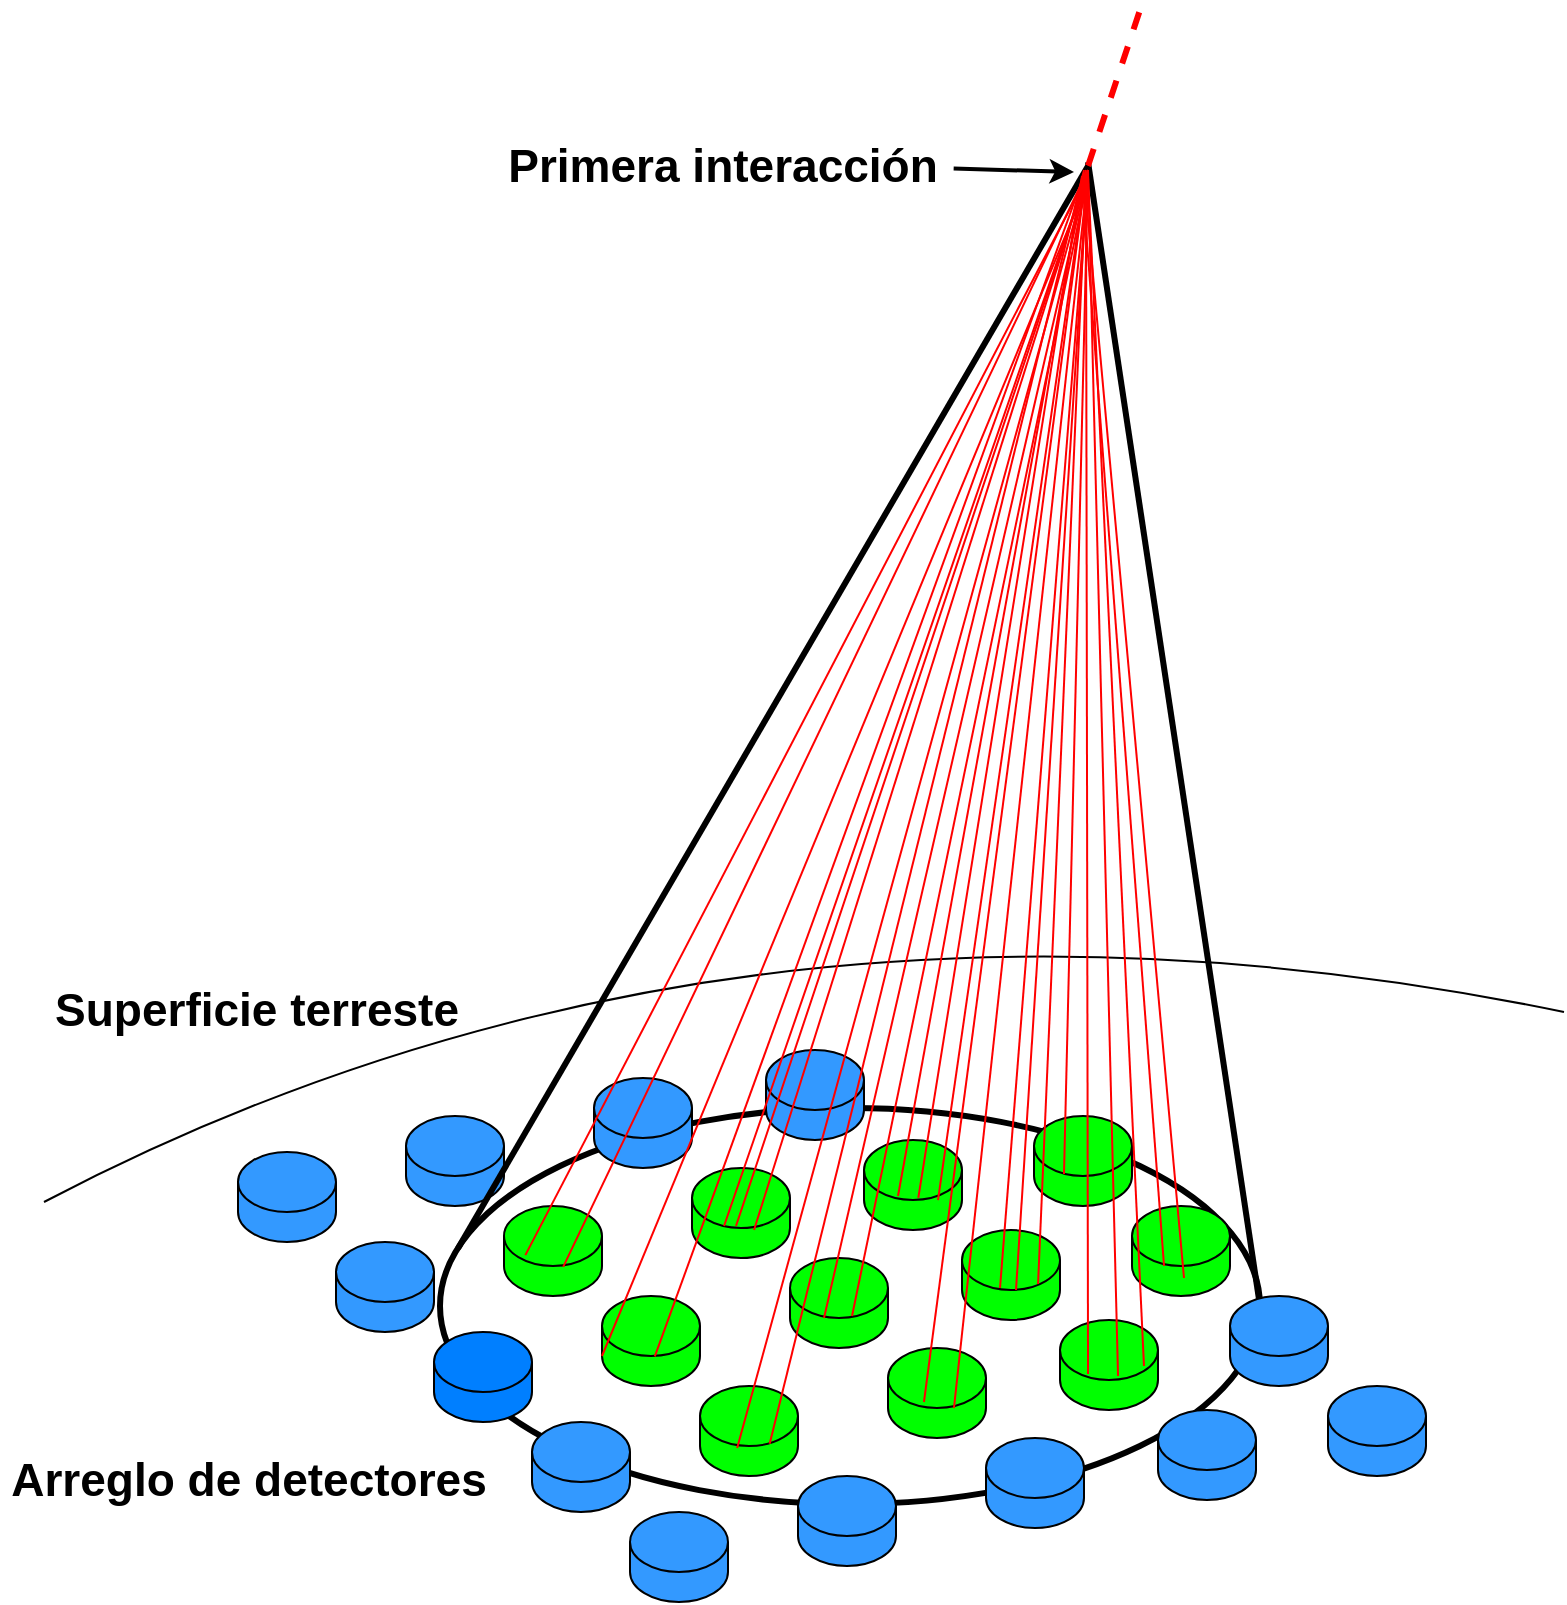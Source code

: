 <mxfile version="18.0.1" type="device"><diagram id="agxhiGpI_wM3sI-1FoZl" name="Page-1"><mxGraphModel dx="1102" dy="865" grid="0" gridSize="10" guides="1" tooltips="1" connect="1" arrows="1" fold="1" page="1" pageScale="1" pageWidth="850" pageHeight="1100" math="0" shadow="0"><root><mxCell id="0"/><mxCell id="1" parent="0"/><mxCell id="K_BaCSeDe7rnU-PISZsl-84" value="" style="endArrow=none;html=1;startSize=6;strokeColor=default;strokeWidth=1;curved=1;" parent="1" edge="1"><mxGeometry width="50" height="50" relative="1" as="geometry"><mxPoint x="80" y="666" as="sourcePoint"/><mxPoint x="840" y="571" as="targetPoint"/><Array as="points"><mxPoint x="425" y="485"/></Array></mxGeometry></mxCell><mxCell id="K_BaCSeDe7rnU-PISZsl-26" value="" style="ellipse;whiteSpace=wrap;html=1;strokeWidth=3;" parent="1" vertex="1"><mxGeometry x="278" y="619" width="410" height="198" as="geometry"/></mxCell><mxCell id="K_BaCSeDe7rnU-PISZsl-28" value="" style="endArrow=none;html=1;rounded=0;exitX=1;exitY=0.5;exitDx=0;exitDy=0;strokeWidth=3;" parent="1" source="K_BaCSeDe7rnU-PISZsl-26" edge="1"><mxGeometry width="50" height="50" relative="1" as="geometry"><mxPoint x="331" y="554" as="sourcePoint"/><mxPoint x="602" y="146" as="targetPoint"/></mxGeometry></mxCell><mxCell id="K_BaCSeDe7rnU-PISZsl-29" value="" style="endArrow=none;html=1;rounded=0;dashed=1;strokeWidth=3;strokeColor=#FF0000;" parent="1" edge="1"><mxGeometry width="50" height="50" relative="1" as="geometry"><mxPoint x="602" y="148" as="sourcePoint"/><mxPoint x="629" y="67" as="targetPoint"/></mxGeometry></mxCell><mxCell id="K_BaCSeDe7rnU-PISZsl-30" value="" style="shape=cylinder3;whiteSpace=wrap;html=1;boundedLbl=1;backgroundOutline=1;size=15;fillColor=#00FF00;" parent="1" vertex="1"><mxGeometry x="310" y="668" width="49" height="45" as="geometry"/></mxCell><mxCell id="K_BaCSeDe7rnU-PISZsl-31" value="" style="shape=cylinder3;whiteSpace=wrap;html=1;boundedLbl=1;backgroundOutline=1;size=15;fillColor=#00FF00;" parent="1" vertex="1"><mxGeometry x="359" y="713" width="49" height="45" as="geometry"/></mxCell><mxCell id="K_BaCSeDe7rnU-PISZsl-32" value="" style="shape=cylinder3;whiteSpace=wrap;html=1;boundedLbl=1;backgroundOutline=1;size=15;fillColor=#00FF00;" parent="1" vertex="1"><mxGeometry x="408" y="758" width="49" height="45" as="geometry"/></mxCell><mxCell id="K_BaCSeDe7rnU-PISZsl-33" value="" style="shape=cylinder3;whiteSpace=wrap;html=1;boundedLbl=1;backgroundOutline=1;size=15;fillColor=#00FF00;" parent="1" vertex="1"><mxGeometry x="404" y="649" width="49" height="45" as="geometry"/></mxCell><mxCell id="K_BaCSeDe7rnU-PISZsl-34" value="" style="shape=cylinder3;whiteSpace=wrap;html=1;boundedLbl=1;backgroundOutline=1;size=15;fillColor=#00FF00;" parent="1" vertex="1"><mxGeometry x="490" y="635" width="49" height="45" as="geometry"/></mxCell><mxCell id="K_BaCSeDe7rnU-PISZsl-35" value="" style="shape=cylinder3;whiteSpace=wrap;html=1;boundedLbl=1;backgroundOutline=1;size=15;fillColor=#00FF00;" parent="1" vertex="1"><mxGeometry x="453" y="694" width="49" height="45" as="geometry"/></mxCell><mxCell id="K_BaCSeDe7rnU-PISZsl-36" value="" style="shape=cylinder3;whiteSpace=wrap;html=1;boundedLbl=1;backgroundOutline=1;size=15;fillColor=#00FF00;" parent="1" vertex="1"><mxGeometry x="502" y="739" width="49" height="45" as="geometry"/></mxCell><mxCell id="K_BaCSeDe7rnU-PISZsl-37" value="" style="shape=cylinder3;whiteSpace=wrap;html=1;boundedLbl=1;backgroundOutline=1;size=15;fillColor=#00FF00;" parent="1" vertex="1"><mxGeometry x="539" y="680" width="49" height="45" as="geometry"/></mxCell><mxCell id="K_BaCSeDe7rnU-PISZsl-38" value="" style="shape=cylinder3;whiteSpace=wrap;html=1;boundedLbl=1;backgroundOutline=1;size=15;fillColor=#00FF00;" parent="1" vertex="1"><mxGeometry x="588" y="725" width="49" height="45" as="geometry"/></mxCell><mxCell id="K_BaCSeDe7rnU-PISZsl-39" value="" style="shape=cylinder3;whiteSpace=wrap;html=1;boundedLbl=1;backgroundOutline=1;size=15;fillColor=#00FF00;" parent="1" vertex="1"><mxGeometry x="575" y="623" width="49" height="45" as="geometry"/></mxCell><mxCell id="K_BaCSeDe7rnU-PISZsl-40" value="" style="shape=cylinder3;whiteSpace=wrap;html=1;boundedLbl=1;backgroundOutline=1;size=15;fillColor=#00FF00;" parent="1" vertex="1"><mxGeometry x="624" y="668" width="49" height="45" as="geometry"/></mxCell><mxCell id="K_BaCSeDe7rnU-PISZsl-41" value="" style="shape=cylinder3;whiteSpace=wrap;html=1;boundedLbl=1;backgroundOutline=1;size=15;fillColor=#3399FF;" parent="1" vertex="1"><mxGeometry x="673" y="713" width="49" height="45" as="geometry"/></mxCell><mxCell id="K_BaCSeDe7rnU-PISZsl-42" value="" style="shape=cylinder3;whiteSpace=wrap;html=1;boundedLbl=1;backgroundOutline=1;size=15;fillColor=#3399FF;" parent="1" vertex="1"><mxGeometry x="457" y="803" width="49" height="45" as="geometry"/></mxCell><mxCell id="K_BaCSeDe7rnU-PISZsl-43" value="" style="shape=cylinder3;whiteSpace=wrap;html=1;boundedLbl=1;backgroundOutline=1;size=15;fillColor=#3399FF;" parent="1" vertex="1"><mxGeometry x="551" y="784" width="49" height="45" as="geometry"/></mxCell><mxCell id="K_BaCSeDe7rnU-PISZsl-44" value="" style="shape=cylinder3;whiteSpace=wrap;html=1;boundedLbl=1;backgroundOutline=1;size=15;fillColor=#3399FF;" parent="1" vertex="1"><mxGeometry x="637" y="770" width="49" height="45" as="geometry"/></mxCell><mxCell id="K_BaCSeDe7rnU-PISZsl-45" value="" style="shape=cylinder3;whiteSpace=wrap;html=1;boundedLbl=1;backgroundOutline=1;size=15;fillColor=#3399FF;" parent="1" vertex="1"><mxGeometry x="226" y="686" width="49" height="45" as="geometry"/></mxCell><mxCell id="K_BaCSeDe7rnU-PISZsl-46" value="" style="shape=cylinder3;whiteSpace=wrap;html=1;boundedLbl=1;backgroundOutline=1;size=15;fillColor=#3399FF;" parent="1" vertex="1"><mxGeometry x="722" y="758" width="49" height="45" as="geometry"/></mxCell><mxCell id="K_BaCSeDe7rnU-PISZsl-47" value="" style="shape=cylinder3;whiteSpace=wrap;html=1;boundedLbl=1;backgroundOutline=1;size=15;fillColor=#007FFF;" parent="1" vertex="1"><mxGeometry x="275" y="731" width="49" height="45" as="geometry"/></mxCell><mxCell id="K_BaCSeDe7rnU-PISZsl-48" value="" style="shape=cylinder3;whiteSpace=wrap;html=1;boundedLbl=1;backgroundOutline=1;size=15;fillColor=#3399FF;" parent="1" vertex="1"><mxGeometry x="324" y="776" width="49" height="45" as="geometry"/></mxCell><mxCell id="K_BaCSeDe7rnU-PISZsl-49" value="" style="shape=cylinder3;whiteSpace=wrap;html=1;boundedLbl=1;backgroundOutline=1;size=15;fillColor=#3399FF;" parent="1" vertex="1"><mxGeometry x="373" y="821" width="49" height="45" as="geometry"/></mxCell><mxCell id="K_BaCSeDe7rnU-PISZsl-50" value="" style="shape=cylinder3;whiteSpace=wrap;html=1;boundedLbl=1;backgroundOutline=1;size=15;fillColor=#3399FF;" parent="1" vertex="1"><mxGeometry x="177" y="641" width="49" height="45" as="geometry"/></mxCell><mxCell id="K_BaCSeDe7rnU-PISZsl-51" value="" style="shape=cylinder3;whiteSpace=wrap;html=1;boundedLbl=1;backgroundOutline=1;size=15;fillColor=#3399FF;" parent="1" vertex="1"><mxGeometry x="261" y="623" width="49" height="45" as="geometry"/></mxCell><mxCell id="K_BaCSeDe7rnU-PISZsl-27" value="" style="endArrow=none;html=1;rounded=0;exitX=0.022;exitY=0.354;exitDx=0;exitDy=0;exitPerimeter=0;strokeWidth=3;" parent="1" source="K_BaCSeDe7rnU-PISZsl-26" edge="1"><mxGeometry width="50" height="50" relative="1" as="geometry"><mxPoint x="331" y="554" as="sourcePoint"/><mxPoint x="602" y="148" as="targetPoint"/></mxGeometry></mxCell><mxCell id="K_BaCSeDe7rnU-PISZsl-52" value="" style="shape=cylinder3;whiteSpace=wrap;html=1;boundedLbl=1;backgroundOutline=1;size=15;fillColor=#3399FF;" parent="1" vertex="1"><mxGeometry x="355" y="604" width="49" height="45" as="geometry"/></mxCell><mxCell id="K_BaCSeDe7rnU-PISZsl-53" value="" style="shape=cylinder3;whiteSpace=wrap;html=1;boundedLbl=1;backgroundOutline=1;size=15;fillColor=#3399FF;" parent="1" vertex="1"><mxGeometry x="441" y="590" width="49" height="45" as="geometry"/></mxCell><mxCell id="K_BaCSeDe7rnU-PISZsl-56" value="" style="endArrow=none;html=1;rounded=0;startSize=6;strokeColor=#FF0000;strokeWidth=1;exitX=0.604;exitY=0.676;exitDx=0;exitDy=0;exitPerimeter=0;" parent="1" source="K_BaCSeDe7rnU-PISZsl-30" edge="1"><mxGeometry width="50" height="50" relative="1" as="geometry"><mxPoint x="470" y="517" as="sourcePoint"/><mxPoint x="602" y="150" as="targetPoint"/></mxGeometry></mxCell><mxCell id="K_BaCSeDe7rnU-PISZsl-57" value="" style="endArrow=none;html=1;rounded=0;startSize=6;strokeColor=#FF0000;strokeWidth=1;exitX=0.539;exitY=0.671;exitDx=0;exitDy=0;exitPerimeter=0;" parent="1" source="K_BaCSeDe7rnU-PISZsl-31" edge="1"><mxGeometry width="50" height="50" relative="1" as="geometry"><mxPoint x="349.596" y="708.42" as="sourcePoint"/><mxPoint x="601" y="150" as="targetPoint"/></mxGeometry></mxCell><mxCell id="K_BaCSeDe7rnU-PISZsl-58" value="" style="endArrow=none;html=1;rounded=0;startSize=6;strokeColor=#FF0000;strokeWidth=1;exitX=0.379;exitY=0.69;exitDx=0;exitDy=0;exitPerimeter=0;" parent="1" source="K_BaCSeDe7rnU-PISZsl-32" edge="1"><mxGeometry width="50" height="50" relative="1" as="geometry"><mxPoint x="359.596" y="718.42" as="sourcePoint"/><mxPoint x="602" y="151" as="targetPoint"/></mxGeometry></mxCell><mxCell id="K_BaCSeDe7rnU-PISZsl-59" value="" style="endArrow=none;html=1;rounded=0;startSize=6;strokeColor=#FF0000;strokeWidth=1;exitX=0.218;exitY=0.546;exitDx=0;exitDy=0;exitPerimeter=0;" parent="1" source="K_BaCSeDe7rnU-PISZsl-30" edge="1"><mxGeometry width="50" height="50" relative="1" as="geometry"><mxPoint x="369.596" y="728.42" as="sourcePoint"/><mxPoint x="601" y="154" as="targetPoint"/></mxGeometry></mxCell><mxCell id="K_BaCSeDe7rnU-PISZsl-60" value="" style="endArrow=none;html=1;rounded=0;startSize=6;strokeColor=#FF0000;strokeWidth=1;exitX=0.449;exitY=0.644;exitDx=0;exitDy=0;exitPerimeter=0;" parent="1" source="K_BaCSeDe7rnU-PISZsl-33" edge="1"><mxGeometry width="50" height="50" relative="1" as="geometry"><mxPoint x="379.596" y="738.42" as="sourcePoint"/><mxPoint x="601" y="154" as="targetPoint"/></mxGeometry></mxCell><mxCell id="K_BaCSeDe7rnU-PISZsl-61" value="" style="endArrow=none;html=1;rounded=0;startSize=6;strokeColor=#FF0000;strokeWidth=1;exitX=0;exitY=1;exitDx=0;exitDy=-15;exitPerimeter=0;" parent="1" source="K_BaCSeDe7rnU-PISZsl-31" edge="1"><mxGeometry width="50" height="50" relative="1" as="geometry"><mxPoint x="389.596" y="748.42" as="sourcePoint"/><mxPoint x="601" y="158" as="targetPoint"/></mxGeometry></mxCell><mxCell id="K_BaCSeDe7rnU-PISZsl-62" value="" style="endArrow=none;html=1;rounded=0;startSize=6;strokeColor=#FF0000;strokeWidth=1;exitX=0.633;exitY=0.689;exitDx=0;exitDy=0;exitPerimeter=0;" parent="1" source="K_BaCSeDe7rnU-PISZsl-33" edge="1"><mxGeometry width="50" height="50" relative="1" as="geometry"><mxPoint x="399.596" y="758.42" as="sourcePoint"/><mxPoint x="602" y="150" as="targetPoint"/></mxGeometry></mxCell><mxCell id="K_BaCSeDe7rnU-PISZsl-63" value="" style="endArrow=none;html=1;rounded=0;startSize=6;strokeColor=#FF0000;strokeWidth=1;exitX=0.327;exitY=0.644;exitDx=0;exitDy=0;exitPerimeter=0;" parent="1" source="K_BaCSeDe7rnU-PISZsl-33" edge="1"><mxGeometry width="50" height="50" relative="1" as="geometry"><mxPoint x="409.596" y="768.42" as="sourcePoint"/><mxPoint x="602" y="151" as="targetPoint"/></mxGeometry></mxCell><mxCell id="K_BaCSeDe7rnU-PISZsl-64" value="" style="endArrow=none;html=1;rounded=0;startSize=6;strokeColor=#FF0000;strokeWidth=1;exitX=0.347;exitY=0.667;exitDx=0;exitDy=0;exitPerimeter=0;" parent="1" source="K_BaCSeDe7rnU-PISZsl-35" edge="1"><mxGeometry width="50" height="50" relative="1" as="geometry"><mxPoint x="419.596" y="778.42" as="sourcePoint"/><mxPoint x="602" y="151" as="targetPoint"/></mxGeometry></mxCell><mxCell id="K_BaCSeDe7rnU-PISZsl-65" value="" style="endArrow=none;html=1;rounded=0;startSize=6;strokeColor=#FF0000;strokeWidth=1;exitX=0.551;exitY=0.667;exitDx=0;exitDy=0;exitPerimeter=0;" parent="1" source="K_BaCSeDe7rnU-PISZsl-37" edge="1"><mxGeometry width="50" height="50" relative="1" as="geometry"><mxPoint x="429.596" y="788.42" as="sourcePoint"/><mxPoint x="602" y="151" as="targetPoint"/></mxGeometry></mxCell><mxCell id="K_BaCSeDe7rnU-PISZsl-66" value="" style="endArrow=none;html=1;rounded=0;startSize=6;strokeColor=#FF0000;strokeWidth=1;exitX=0.347;exitY=0.622;exitDx=0;exitDy=0;exitPerimeter=0;" parent="1" source="K_BaCSeDe7rnU-PISZsl-34" edge="1"><mxGeometry width="50" height="50" relative="1" as="geometry"><mxPoint x="439.596" y="798.42" as="sourcePoint"/><mxPoint x="600" y="152" as="targetPoint"/></mxGeometry></mxCell><mxCell id="K_BaCSeDe7rnU-PISZsl-67" value="" style="endArrow=none;html=1;rounded=0;startSize=6;strokeColor=#FF0000;strokeWidth=1;exitX=0.592;exitY=0.622;exitDx=0;exitDy=0;exitPerimeter=0;" parent="1" source="K_BaCSeDe7rnU-PISZsl-38" edge="1"><mxGeometry width="50" height="50" relative="1" as="geometry"><mxPoint x="449.596" y="808.42" as="sourcePoint"/><mxPoint x="602" y="150" as="targetPoint"/></mxGeometry></mxCell><mxCell id="K_BaCSeDe7rnU-PISZsl-68" value="" style="endArrow=none;html=1;rounded=0;startSize=6;strokeColor=#FF0000;strokeWidth=1;exitX=0.673;exitY=0.667;exitDx=0;exitDy=0;exitPerimeter=0;" parent="1" source="K_BaCSeDe7rnU-PISZsl-36" edge="1"><mxGeometry width="50" height="50" relative="1" as="geometry"><mxPoint x="459.596" y="818.42" as="sourcePoint"/><mxPoint x="602" y="152" as="targetPoint"/></mxGeometry></mxCell><mxCell id="K_BaCSeDe7rnU-PISZsl-69" value="" style="endArrow=none;html=1;rounded=0;startSize=6;strokeColor=#FF0000;strokeWidth=1;exitX=0.755;exitY=0.667;exitDx=0;exitDy=0;exitPerimeter=0;" parent="1" source="K_BaCSeDe7rnU-PISZsl-34" edge="1"><mxGeometry width="50" height="50" relative="1" as="geometry"><mxPoint x="469.596" y="828.42" as="sourcePoint"/><mxPoint x="601" y="152" as="targetPoint"/></mxGeometry></mxCell><mxCell id="K_BaCSeDe7rnU-PISZsl-70" value="" style="endArrow=none;html=1;rounded=0;startSize=6;strokeColor=#FF0000;strokeWidth=1;exitX=0.286;exitY=0.6;exitDx=0;exitDy=0;exitPerimeter=0;" parent="1" source="K_BaCSeDe7rnU-PISZsl-38" edge="1"><mxGeometry width="50" height="50" relative="1" as="geometry"><mxPoint x="479.596" y="838.42" as="sourcePoint"/><mxPoint x="601" y="152" as="targetPoint"/></mxGeometry></mxCell><mxCell id="K_BaCSeDe7rnU-PISZsl-71" value="" style="endArrow=none;html=1;rounded=0;startSize=6;strokeColor=#FF0000;strokeWidth=1;exitX=0.367;exitY=0.6;exitDx=0;exitDy=0;exitPerimeter=0;" parent="1" source="K_BaCSeDe7rnU-PISZsl-36" edge="1"><mxGeometry width="50" height="50" relative="1" as="geometry"><mxPoint x="489.596" y="848.42" as="sourcePoint"/><mxPoint x="601" y="153" as="targetPoint"/></mxGeometry></mxCell><mxCell id="K_BaCSeDe7rnU-PISZsl-72" value="" style="endArrow=none;html=1;rounded=0;startSize=6;strokeColor=#FF0000;strokeWidth=1;exitX=0.776;exitY=0.6;exitDx=0;exitDy=0;exitPerimeter=0;" parent="1" source="K_BaCSeDe7rnU-PISZsl-37" edge="1"><mxGeometry width="50" height="50" relative="1" as="geometry"><mxPoint x="499.596" y="858.42" as="sourcePoint"/><mxPoint x="601" y="153" as="targetPoint"/></mxGeometry></mxCell><mxCell id="K_BaCSeDe7rnU-PISZsl-73" value="" style="endArrow=none;html=1;rounded=0;startSize=6;strokeColor=#FF0000;strokeWidth=1;exitX=0.388;exitY=0.644;exitDx=0;exitDy=0;exitPerimeter=0;" parent="1" source="K_BaCSeDe7rnU-PISZsl-37" edge="1"><mxGeometry width="50" height="50" relative="1" as="geometry"><mxPoint x="509.596" y="868.42" as="sourcePoint"/><mxPoint x="602" y="153" as="targetPoint"/></mxGeometry></mxCell><mxCell id="K_BaCSeDe7rnU-PISZsl-74" value="" style="endArrow=none;html=1;rounded=0;startSize=6;strokeColor=#FF0000;strokeWidth=1;exitX=0.633;exitY=0.644;exitDx=0;exitDy=0;exitPerimeter=0;" parent="1" source="K_BaCSeDe7rnU-PISZsl-35" edge="1"><mxGeometry width="50" height="50" relative="1" as="geometry"><mxPoint x="519.596" y="878.42" as="sourcePoint"/><mxPoint x="602" y="153" as="targetPoint"/></mxGeometry></mxCell><mxCell id="K_BaCSeDe7rnU-PISZsl-75" value="" style="endArrow=none;html=1;rounded=0;startSize=6;strokeColor=#FF0000;strokeWidth=1;" parent="1" edge="1"><mxGeometry width="50" height="50" relative="1" as="geometry"><mxPoint x="650" y="704" as="sourcePoint"/><mxPoint x="600" y="153" as="targetPoint"/></mxGeometry></mxCell><mxCell id="K_BaCSeDe7rnU-PISZsl-76" value="" style="endArrow=none;html=1;rounded=0;startSize=6;strokeColor=#FF0000;strokeWidth=1;exitX=0.306;exitY=0.644;exitDx=0;exitDy=0;exitPerimeter=0;" parent="1" source="K_BaCSeDe7rnU-PISZsl-39" edge="1"><mxGeometry width="50" height="50" relative="1" as="geometry"><mxPoint x="539.596" y="898.42" as="sourcePoint"/><mxPoint x="602" y="151" as="targetPoint"/></mxGeometry></mxCell><mxCell id="K_BaCSeDe7rnU-PISZsl-77" value="" style="endArrow=none;html=1;rounded=0;startSize=6;strokeColor=#FF0000;strokeWidth=1;exitX=0.327;exitY=0.667;exitDx=0;exitDy=0;exitPerimeter=0;" parent="1" source="K_BaCSeDe7rnU-PISZsl-40" edge="1"><mxGeometry width="50" height="50" relative="1" as="geometry"><mxPoint x="549.596" y="908.42" as="sourcePoint"/><mxPoint x="599" y="153" as="targetPoint"/></mxGeometry></mxCell><mxCell id="K_BaCSeDe7rnU-PISZsl-78" value="" style="endArrow=none;html=1;rounded=0;startSize=6;strokeColor=#FF0000;strokeWidth=1;exitX=0.857;exitY=0.511;exitDx=0;exitDy=0;exitPerimeter=0;" parent="1" source="K_BaCSeDe7rnU-PISZsl-38" edge="1"><mxGeometry width="50" height="50" relative="1" as="geometry"><mxPoint x="559.596" y="918.42" as="sourcePoint"/><mxPoint x="602" y="153" as="targetPoint"/></mxGeometry></mxCell><mxCell id="K_BaCSeDe7rnU-PISZsl-79" value="" style="endArrow=none;html=1;rounded=0;startSize=6;strokeColor=#FF0000;strokeWidth=1;exitX=0.711;exitY=0.641;exitDx=0;exitDy=0;exitPerimeter=0;" parent="1" source="K_BaCSeDe7rnU-PISZsl-32" edge="1"><mxGeometry width="50" height="50" relative="1" as="geometry"><mxPoint x="349.596" y="708.42" as="sourcePoint"/><mxPoint x="600" y="150" as="targetPoint"/></mxGeometry></mxCell><mxCell id="K_BaCSeDe7rnU-PISZsl-80" value="" style="endArrow=none;html=1;rounded=0;startSize=6;strokeColor=#FF0000;strokeWidth=1;exitX=0.554;exitY=0.644;exitDx=0;exitDy=0;exitPerimeter=0;" parent="1" source="K_BaCSeDe7rnU-PISZsl-34" edge="1"><mxGeometry width="50" height="50" relative="1" as="geometry"><mxPoint x="660" y="714.0" as="sourcePoint"/><mxPoint x="599" y="153" as="targetPoint"/></mxGeometry></mxCell><mxCell id="K_BaCSeDe7rnU-PISZsl-89" value="Primera interacción" style="text;html=1;resizable=0;autosize=1;align=center;verticalAlign=middle;points=[];fillColor=none;strokeColor=none;rounded=0;fontSize=23;fontStyle=1" parent="1" vertex="1"><mxGeometry x="306" y="132" width="225" height="32" as="geometry"/></mxCell><mxCell id="K_BaCSeDe7rnU-PISZsl-91" value="Superficie terreste" style="text;html=1;resizable=0;autosize=1;align=center;verticalAlign=middle;points=[];fillColor=none;strokeColor=none;rounded=0;fontSize=23;fontStyle=1" parent="1" vertex="1"><mxGeometry x="80" y="554" width="212" height="32" as="geometry"/></mxCell><mxCell id="K_BaCSeDe7rnU-PISZsl-92" value="Arreglo de detectores" style="text;html=1;resizable=0;autosize=1;align=center;verticalAlign=middle;points=[];fillColor=none;strokeColor=none;rounded=0;fontSize=23;fontStyle=1" parent="1" vertex="1"><mxGeometry x="58" y="789" width="248" height="32" as="geometry"/></mxCell><mxCell id="K_BaCSeDe7rnU-PISZsl-93" value="" style="endArrow=classic;html=1;fontSize=15;strokeColor=default;strokeWidth=2;curved=1;exitX=1.017;exitY=0.54;exitDx=0;exitDy=0;exitPerimeter=0;" parent="1" source="K_BaCSeDe7rnU-PISZsl-89" edge="1"><mxGeometry width="50" height="50" relative="1" as="geometry"><mxPoint x="398" y="231" as="sourcePoint"/><mxPoint x="595" y="151" as="targetPoint"/></mxGeometry></mxCell></root></mxGraphModel></diagram></mxfile>